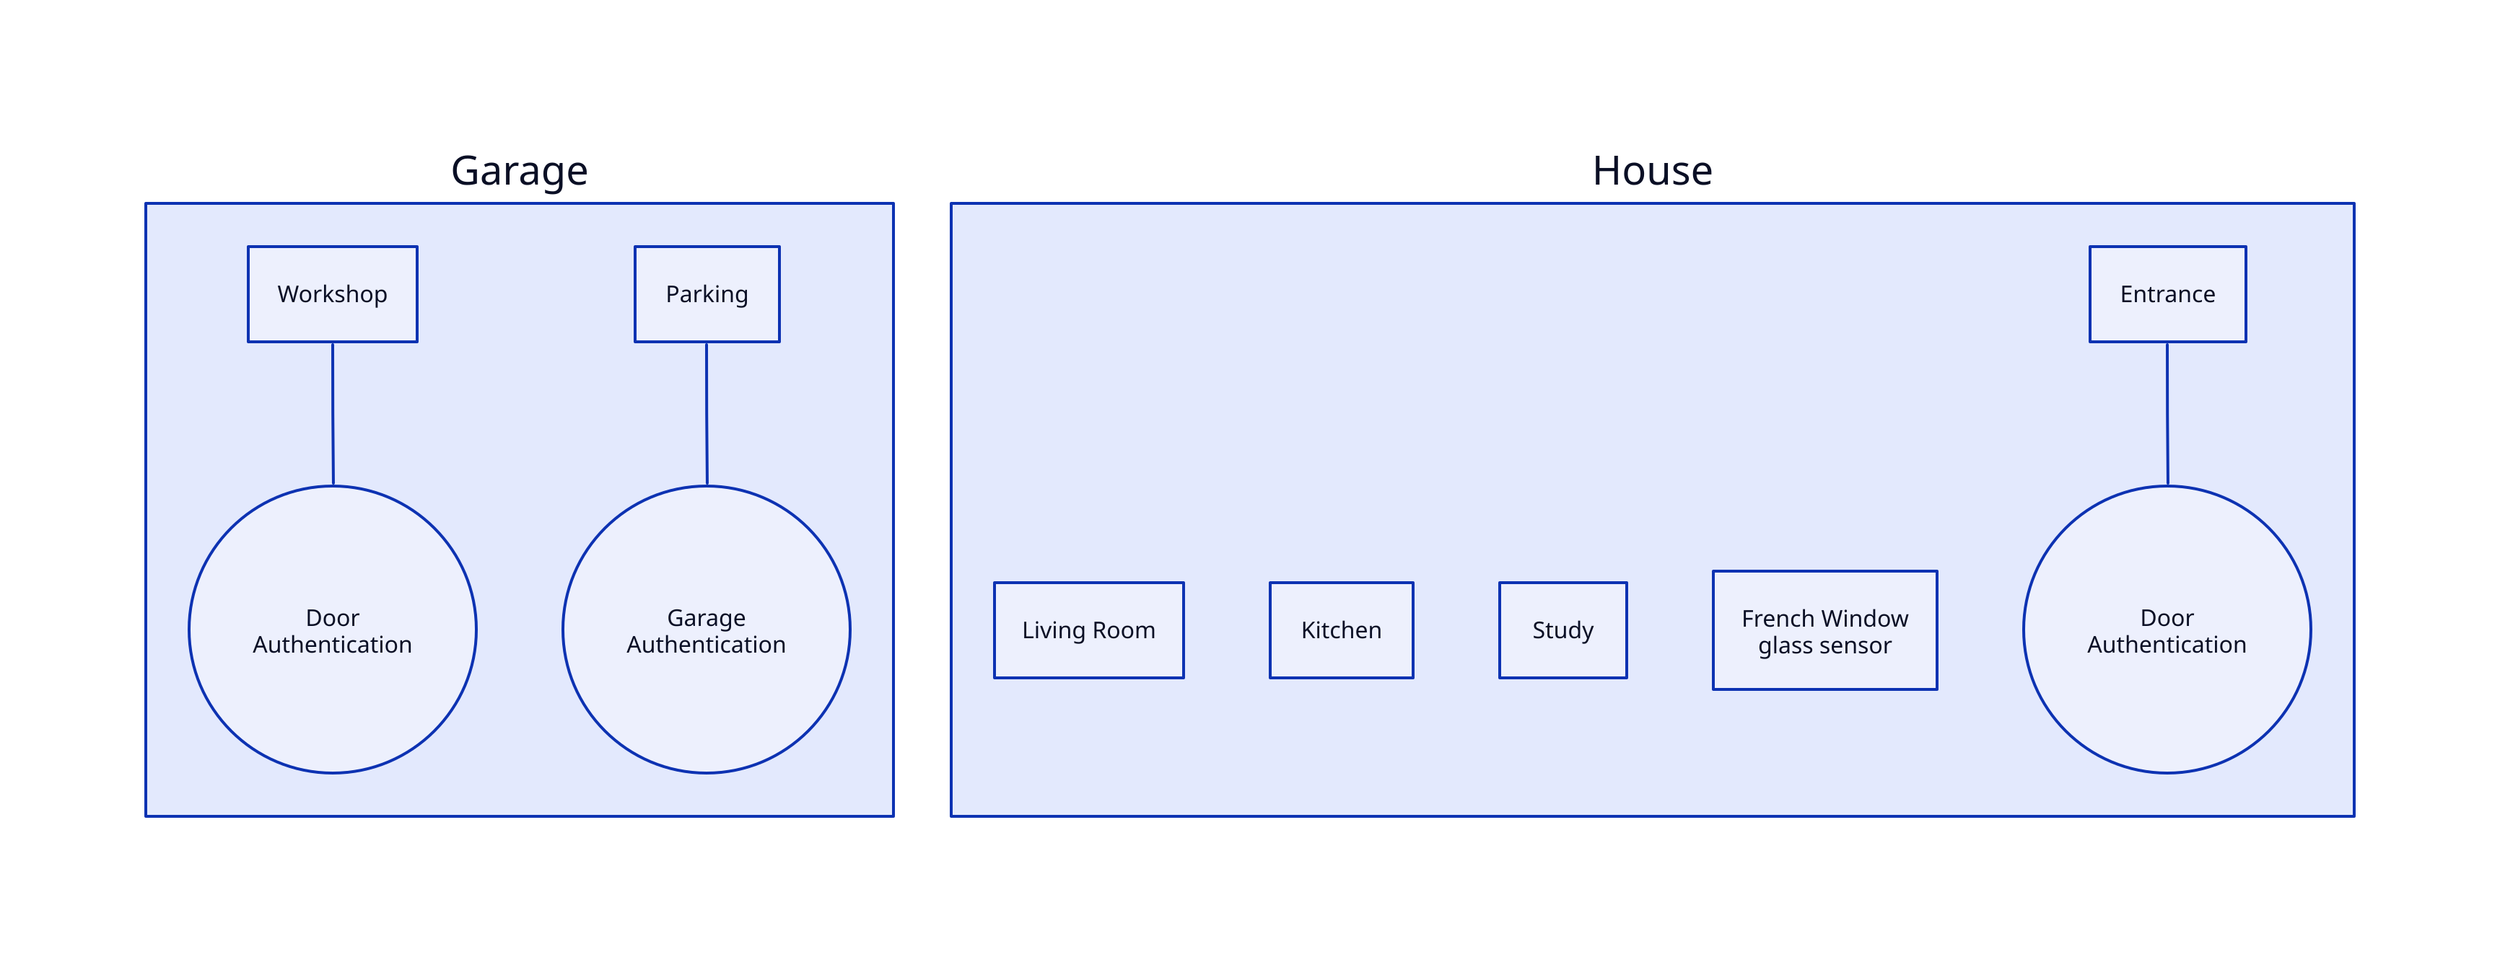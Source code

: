 Garage: {
  Workshop
  Door\nAuthentication: {shape: circle}
  Parking
  Garage\nAuthentication: {shape: circle}
  Parking -- Garage\nAuthentication
  Workshop -- Door\nAuthentication
}

House: {
  Living Room
  Kitchen
  Entrance
  Study
  French Window\nglass sensor
  Door\nAuthentication: {shape: circle}
  Entrance -- Door\nAuthentication
}
